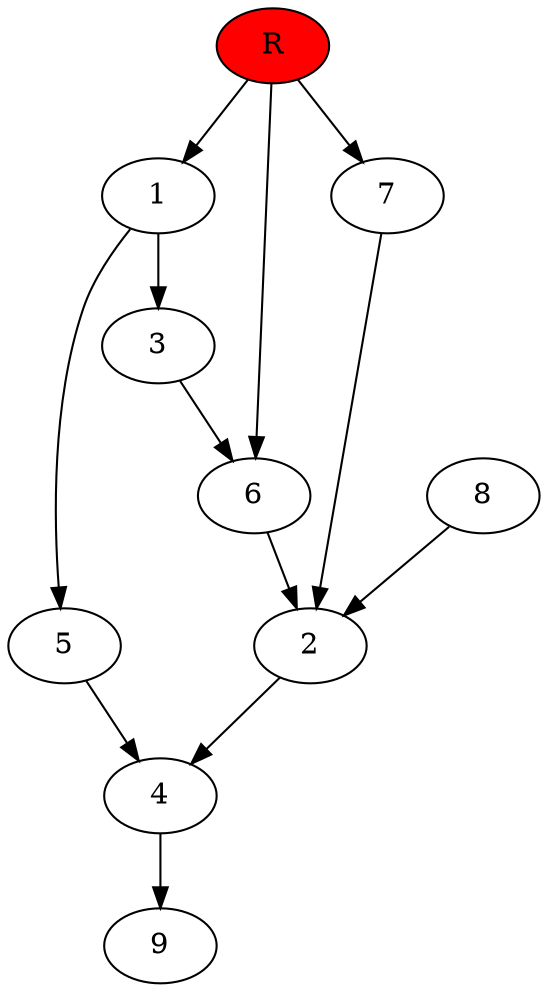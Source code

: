 digraph prb30071 {
	1
	2
	3
	4
	5
	6
	7
	8
	R [fillcolor="#ff0000" style=filled]
	1 -> 3
	1 -> 5
	2 -> 4
	3 -> 6
	4 -> 9
	5 -> 4
	6 -> 2
	7 -> 2
	8 -> 2
	R -> 1
	R -> 6
	R -> 7
}
